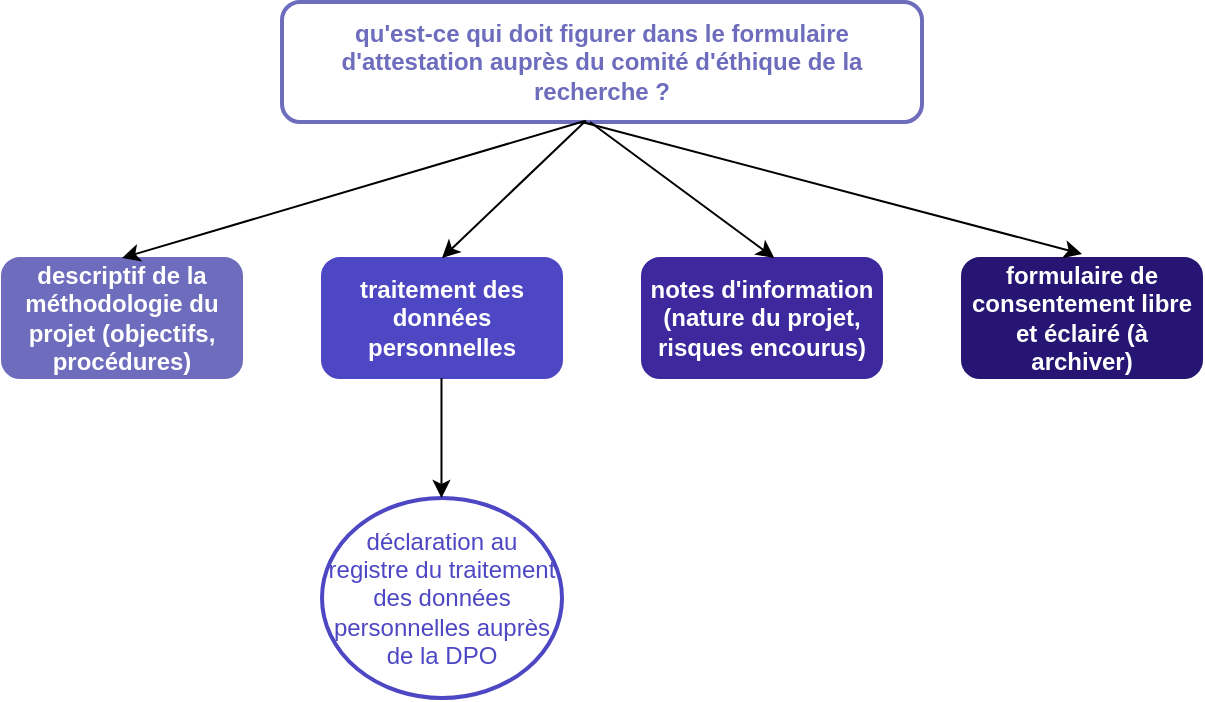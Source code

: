 <mxfile version="24.8.4">
  <diagram id="prtHgNgQTEPvFCAcTncT" name="Page-1">
    <mxGraphModel dx="722" dy="416" grid="1" gridSize="10" guides="1" tooltips="1" connect="1" arrows="1" fold="1" page="1" pageScale="1" pageWidth="827" pageHeight="1169" math="0" shadow="0">
      <root>
        <mxCell id="0" />
        <mxCell id="1" parent="0" />
        <mxCell id="w-HX_fHMtzxKANylX04L-1" value="qu&#39;est-ce qui doit figurer dans le formulaire d&#39;attestation auprès du comité d&#39;éthique de la recherche ?" style="rounded=1;whiteSpace=wrap;html=1;strokeWidth=2;strokeColor=#6d6cbd;fontColor=#6d6cbd;fontStyle=1" vertex="1" parent="1">
          <mxGeometry x="260" y="112" width="320" height="60" as="geometry" />
        </mxCell>
        <mxCell id="w-HX_fHMtzxKANylX04L-4" value="&lt;div&gt;descriptif de la méthodologie du projet (objectifs, procédures)&lt;/div&gt;" style="rounded=1;whiteSpace=wrap;html=1;gradientColor=none;fillColor=#6d6cbd;fontColor=#ffffff;fontStyle=1;strokeColor=#6d6cbd;" vertex="1" parent="1">
          <mxGeometry x="120" y="240" width="120" height="60" as="geometry" />
        </mxCell>
        <mxCell id="w-HX_fHMtzxKANylX04L-5" value="traitement des données personnelles" style="rounded=1;whiteSpace=wrap;html=1;strokeColor=#4d47c4;strokeWidth=1;fillColor=#4d47c4;fontStyle=1;fontColor=#ffffff;" vertex="1" parent="1">
          <mxGeometry x="280" y="240" width="120" height="60" as="geometry" />
        </mxCell>
        <mxCell id="w-HX_fHMtzxKANylX04L-6" value="notes d&#39;information (nature du projet, risques encourus)" style="rounded=1;whiteSpace=wrap;html=1;fillColor=#3d289e;strokeColor=#3d289e;fontStyle=1;fontColor=#ffffff;" vertex="1" parent="1">
          <mxGeometry x="440" y="240" width="120" height="60" as="geometry" />
        </mxCell>
        <mxCell id="w-HX_fHMtzxKANylX04L-7" value="formulaire de consentement libre et éclairé (à archiver)" style="rounded=1;whiteSpace=wrap;html=1;fontColor=#ffffff;fillColor=#261573;strokeColor=#261573;fontStyle=1" vertex="1" parent="1">
          <mxGeometry x="600" y="240" width="120" height="60" as="geometry" />
        </mxCell>
        <mxCell id="w-HX_fHMtzxKANylX04L-8" value="déclaration au registre du traitement des données personnelles auprès de la DPO" style="ellipse;whiteSpace=wrap;html=1;fontColor=#4d47c4;strokeColor=#4d47c4;strokeWidth=2;" vertex="1" parent="1">
          <mxGeometry x="280" y="360" width="120" height="100" as="geometry" />
        </mxCell>
        <mxCell id="w-HX_fHMtzxKANylX04L-9" value="" style="endArrow=classic;html=1;rounded=0;entryX=0.297;entryY=0.943;entryDx=0;entryDy=0;entryPerimeter=0;exitX=0.473;exitY=0.992;exitDx=0;exitDy=0;exitPerimeter=0;" edge="1" parent="1" source="w-HX_fHMtzxKANylX04L-1">
          <mxGeometry width="50" height="50" relative="1" as="geometry">
            <mxPoint x="410" y="170" as="sourcePoint" />
            <mxPoint x="180.0" y="240.0" as="targetPoint" />
          </mxGeometry>
        </mxCell>
        <mxCell id="w-HX_fHMtzxKANylX04L-10" value="" style="endArrow=classic;html=1;rounded=0;entryX=0.5;entryY=0;entryDx=0;entryDy=0;exitX=0.475;exitY=0.988;exitDx=0;exitDy=0;exitPerimeter=0;" edge="1" parent="1" source="w-HX_fHMtzxKANylX04L-1" target="w-HX_fHMtzxKANylX04L-5">
          <mxGeometry width="50" height="50" relative="1" as="geometry">
            <mxPoint x="400" y="174" as="sourcePoint" />
            <mxPoint x="190.0" y="250.0" as="targetPoint" />
          </mxGeometry>
        </mxCell>
        <mxCell id="w-HX_fHMtzxKANylX04L-11" value="" style="endArrow=classic;html=1;rounded=0;entryX=0.5;entryY=0;entryDx=0;entryDy=0;exitX=0.462;exitY=1.049;exitDx=0;exitDy=0;exitPerimeter=0;" edge="1" parent="1">
          <mxGeometry width="50" height="50" relative="1" as="geometry">
            <mxPoint x="414.0" y="172.0" as="sourcePoint" />
            <mxPoint x="506.16" y="240.0" as="targetPoint" />
          </mxGeometry>
        </mxCell>
        <mxCell id="w-HX_fHMtzxKANylX04L-12" value="" style="endArrow=classic;html=1;rounded=0;entryX=0.5;entryY=0;entryDx=0;entryDy=0;" edge="1" parent="1">
          <mxGeometry width="50" height="50" relative="1" as="geometry">
            <mxPoint x="410" y="172" as="sourcePoint" />
            <mxPoint x="660" y="238.0" as="targetPoint" />
          </mxGeometry>
        </mxCell>
        <mxCell id="w-HX_fHMtzxKANylX04L-14" value="" style="endArrow=classic;html=1;rounded=0;" edge="1" parent="1">
          <mxGeometry width="50" height="50" relative="1" as="geometry">
            <mxPoint x="339.74" y="300" as="sourcePoint" />
            <mxPoint x="339.74" y="360" as="targetPoint" />
          </mxGeometry>
        </mxCell>
      </root>
    </mxGraphModel>
  </diagram>
</mxfile>
